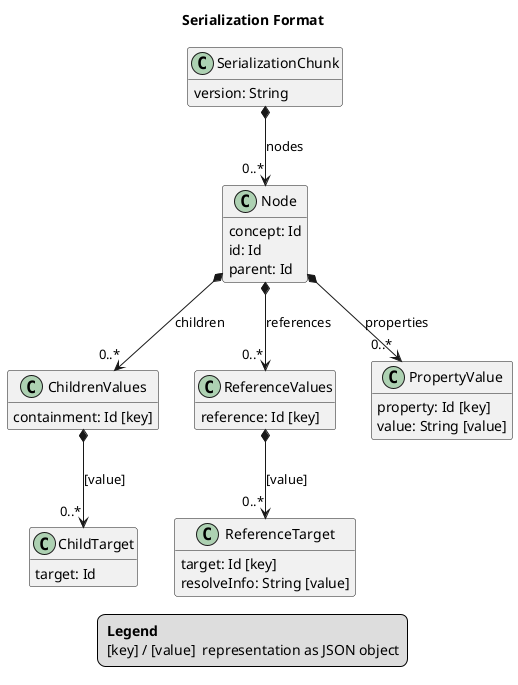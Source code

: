 @startuml
title Serialization Format

hide empty members

legend
    <#transparent,#transparent>|= Legend |= |
    | [key] / [value] | representation as JSON object |
end legend

class SerializationChunk {
    version: String
}

SerializationChunk *--> "0..*" Node: nodes

class Node {
    concept: Id
    id: Id
    parent: Id
}

Node *--> "0..*" ChildrenValues: children

class ChildrenValues {
    containment: Id [key]
}

ChildrenValues *--> "0..*" ChildTarget: [value]

class ChildTarget {
    target: Id
}

Node *--> "0..*" ReferenceValues: references

class ReferenceValues {
    reference: Id [key]
}

ReferenceValues *--> "0..*" ReferenceTarget: [value]

class ReferenceTarget {
    target: Id [key]
    resolveInfo: String [value]
}

Node *--> "0..*" PropertyValue: properties

class PropertyValue {
    property: Id [key]
    value: String [value]
}

@enduml
